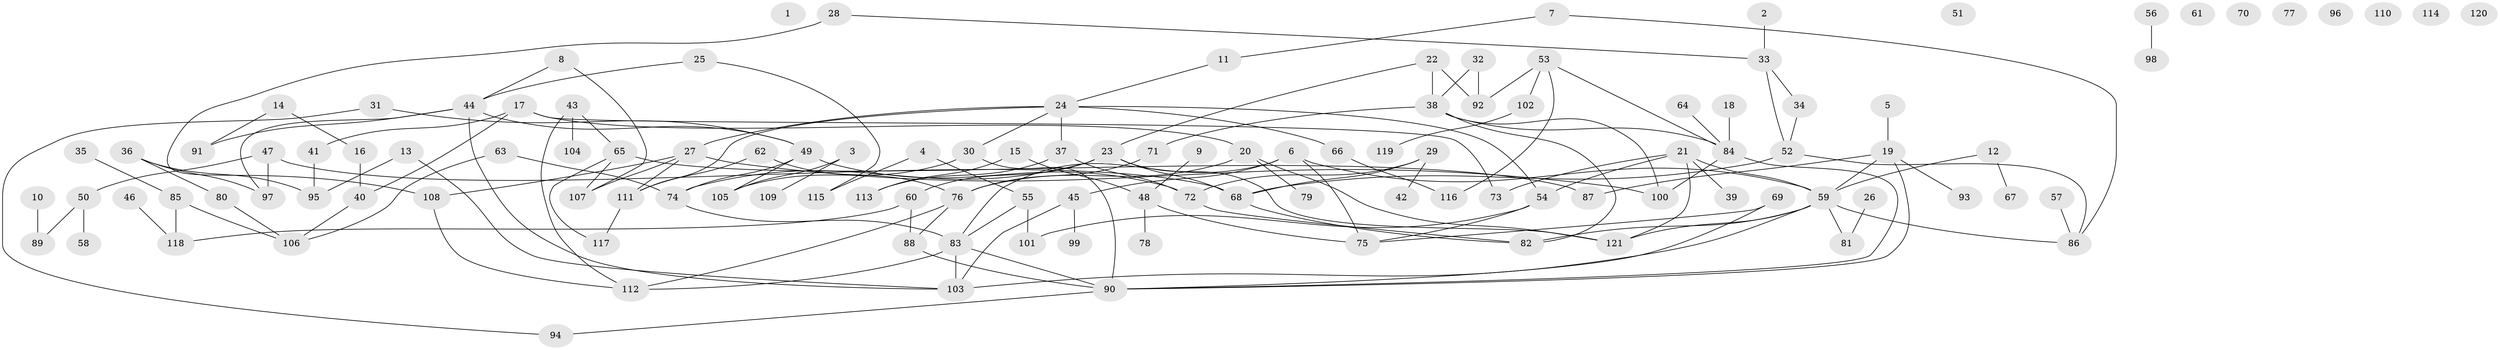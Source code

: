 // Generated by graph-tools (version 1.1) at 2025/49/03/09/25 03:49:12]
// undirected, 121 vertices, 158 edges
graph export_dot {
graph [start="1"]
  node [color=gray90,style=filled];
  1;
  2;
  3;
  4;
  5;
  6;
  7;
  8;
  9;
  10;
  11;
  12;
  13;
  14;
  15;
  16;
  17;
  18;
  19;
  20;
  21;
  22;
  23;
  24;
  25;
  26;
  27;
  28;
  29;
  30;
  31;
  32;
  33;
  34;
  35;
  36;
  37;
  38;
  39;
  40;
  41;
  42;
  43;
  44;
  45;
  46;
  47;
  48;
  49;
  50;
  51;
  52;
  53;
  54;
  55;
  56;
  57;
  58;
  59;
  60;
  61;
  62;
  63;
  64;
  65;
  66;
  67;
  68;
  69;
  70;
  71;
  72;
  73;
  74;
  75;
  76;
  77;
  78;
  79;
  80;
  81;
  82;
  83;
  84;
  85;
  86;
  87;
  88;
  89;
  90;
  91;
  92;
  93;
  94;
  95;
  96;
  97;
  98;
  99;
  100;
  101;
  102;
  103;
  104;
  105;
  106;
  107;
  108;
  109;
  110;
  111;
  112;
  113;
  114;
  115;
  116;
  117;
  118;
  119;
  120;
  121;
  2 -- 33;
  3 -- 105;
  3 -- 109;
  4 -- 55;
  4 -- 115;
  5 -- 19;
  6 -- 45;
  6 -- 59;
  6 -- 75;
  6 -- 83;
  7 -- 11;
  7 -- 86;
  8 -- 44;
  8 -- 107;
  9 -- 48;
  10 -- 89;
  11 -- 24;
  12 -- 59;
  12 -- 67;
  13 -- 95;
  13 -- 103;
  14 -- 16;
  14 -- 91;
  15 -- 48;
  15 -- 113;
  16 -- 40;
  17 -- 20;
  17 -- 40;
  17 -- 41;
  17 -- 73;
  18 -- 84;
  19 -- 59;
  19 -- 87;
  19 -- 90;
  19 -- 93;
  20 -- 76;
  20 -- 79;
  20 -- 121;
  21 -- 39;
  21 -- 54;
  21 -- 59;
  21 -- 73;
  21 -- 121;
  22 -- 23;
  22 -- 38;
  22 -- 92;
  23 -- 60;
  23 -- 68;
  23 -- 74;
  23 -- 121;
  24 -- 27;
  24 -- 30;
  24 -- 37;
  24 -- 54;
  24 -- 66;
  24 -- 111;
  25 -- 44;
  25 -- 115;
  26 -- 81;
  27 -- 100;
  27 -- 107;
  27 -- 108;
  27 -- 111;
  28 -- 33;
  28 -- 108;
  29 -- 42;
  29 -- 68;
  29 -- 72;
  30 -- 90;
  30 -- 105;
  31 -- 49;
  31 -- 94;
  32 -- 38;
  32 -- 92;
  33 -- 34;
  33 -- 52;
  34 -- 52;
  35 -- 85;
  36 -- 80;
  36 -- 95;
  36 -- 97;
  37 -- 72;
  37 -- 113;
  38 -- 71;
  38 -- 82;
  38 -- 84;
  38 -- 100;
  40 -- 106;
  41 -- 95;
  43 -- 65;
  43 -- 104;
  43 -- 112;
  44 -- 49;
  44 -- 91;
  44 -- 97;
  44 -- 103;
  45 -- 99;
  45 -- 103;
  46 -- 118;
  47 -- 50;
  47 -- 68;
  47 -- 97;
  48 -- 75;
  48 -- 78;
  49 -- 72;
  49 -- 74;
  49 -- 105;
  50 -- 58;
  50 -- 89;
  52 -- 68;
  52 -- 86;
  53 -- 84;
  53 -- 92;
  53 -- 102;
  53 -- 116;
  54 -- 75;
  54 -- 101;
  55 -- 83;
  55 -- 101;
  56 -- 98;
  57 -- 86;
  59 -- 81;
  59 -- 82;
  59 -- 86;
  59 -- 103;
  59 -- 121;
  60 -- 88;
  60 -- 118;
  62 -- 76;
  62 -- 111;
  63 -- 74;
  63 -- 106;
  64 -- 84;
  65 -- 87;
  65 -- 107;
  65 -- 117;
  66 -- 116;
  68 -- 82;
  69 -- 75;
  69 -- 90;
  71 -- 76;
  72 -- 82;
  74 -- 83;
  76 -- 88;
  76 -- 112;
  80 -- 106;
  83 -- 90;
  83 -- 103;
  83 -- 112;
  84 -- 90;
  84 -- 100;
  85 -- 106;
  85 -- 118;
  88 -- 90;
  90 -- 94;
  102 -- 119;
  108 -- 112;
  111 -- 117;
}
